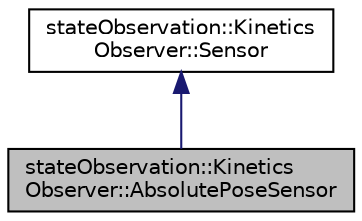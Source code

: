 digraph "stateObservation::KineticsObserver::AbsolutePoseSensor"
{
 // LATEX_PDF_SIZE
  edge [fontname="Helvetica",fontsize="10",labelfontname="Helvetica",labelfontsize="10"];
  node [fontname="Helvetica",fontsize="10",shape=record];
  Node1 [label="stateObservation::Kinetics\lObserver::AbsolutePoseSensor",height=0.2,width=0.4,color="black", fillcolor="grey75", style="filled", fontcolor="black",tooltip=" "];
  Node2 -> Node1 [dir="back",color="midnightblue",fontsize="10",style="solid",fontname="Helvetica"];
  Node2 [label="stateObservation::Kinetics\lObserver::Sensor",height=0.2,width=0.4,color="black", fillcolor="white", style="filled",URL="$structstateObservation_1_1KineticsObserver_1_1Sensor.html",tooltip=" "];
}
